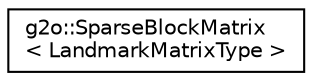digraph "Graphical Class Hierarchy"
{
  edge [fontname="Helvetica",fontsize="10",labelfontname="Helvetica",labelfontsize="10"];
  node [fontname="Helvetica",fontsize="10",shape=record];
  rankdir="LR";
  Node0 [label="g2o::SparseBlockMatrix\l\< LandmarkMatrixType \>",height=0.2,width=0.4,color="black", fillcolor="white", style="filled",URL="$classg2o_1_1_sparse_block_matrix.html"];
}

